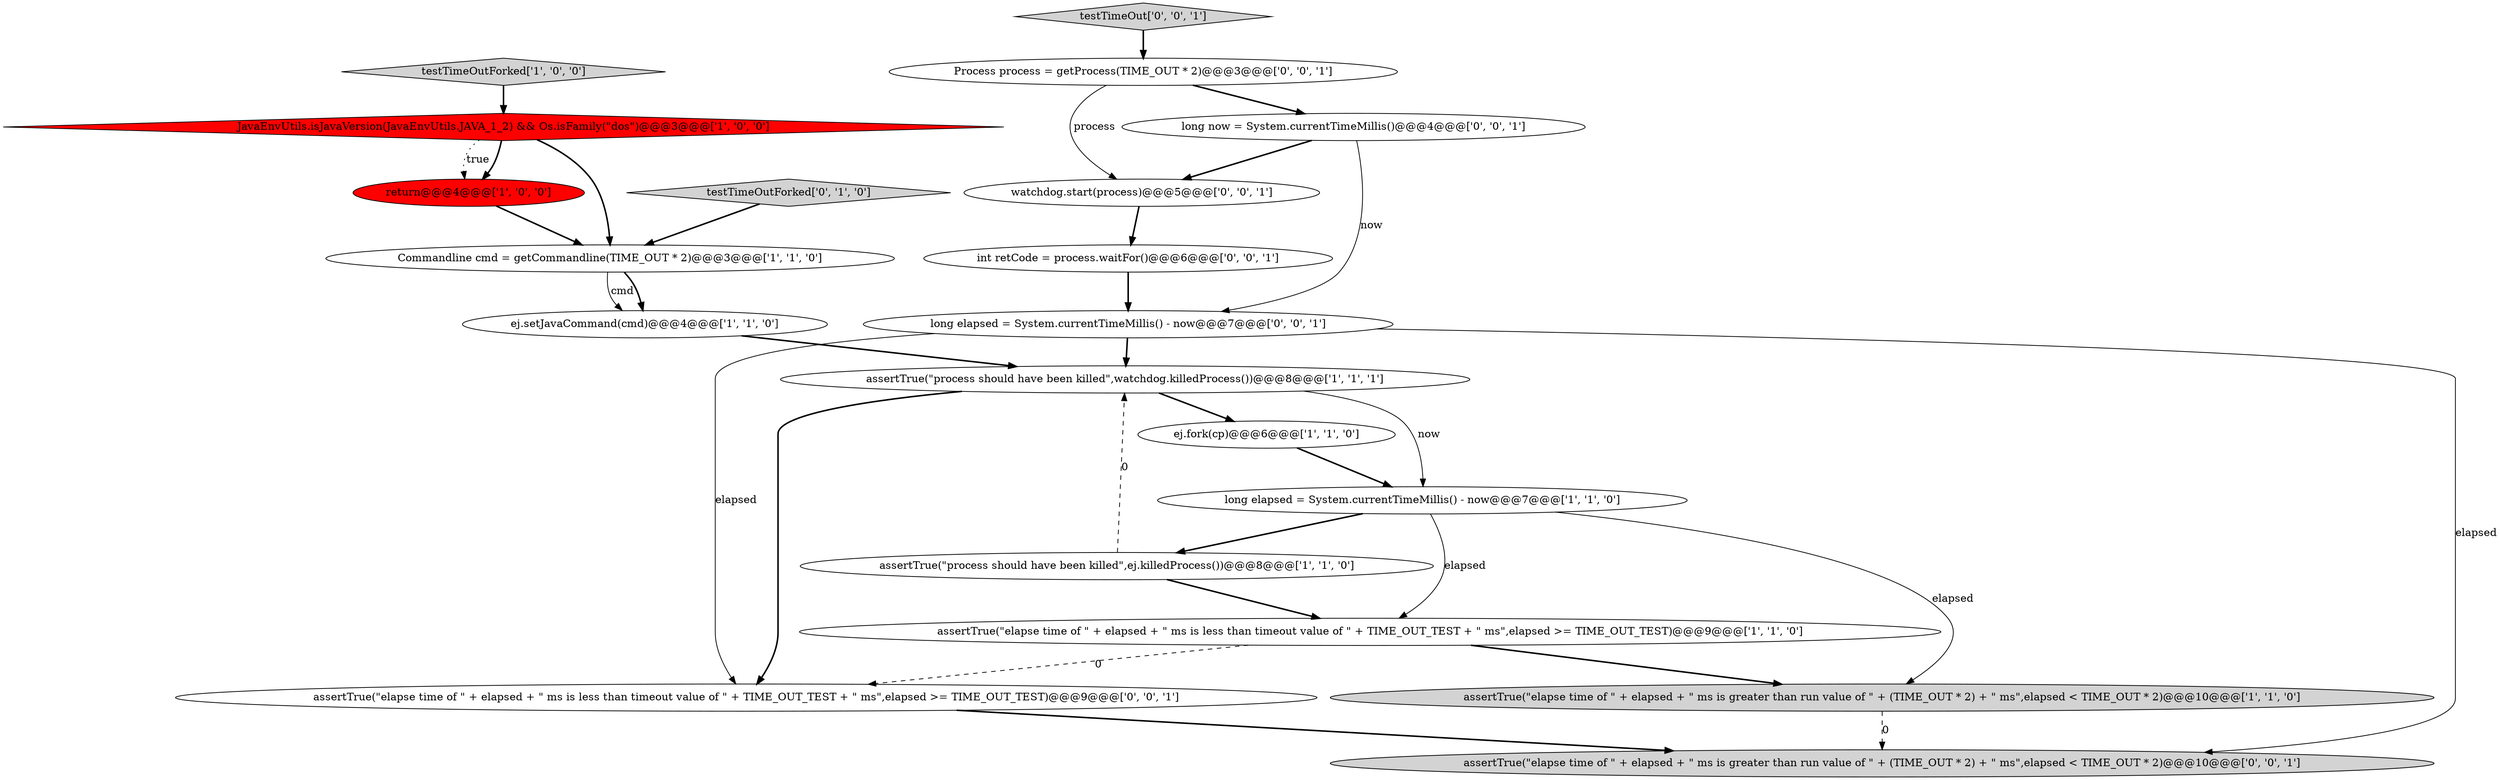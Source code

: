 digraph {
4 [style = filled, label = "return@@@4@@@['1', '0', '0']", fillcolor = red, shape = ellipse image = "AAA1AAABBB1BBB"];
13 [style = filled, label = "assertTrue(\"elapse time of \" + elapsed + \" ms is greater than run value of \" + (TIME_OUT * 2) + \" ms\",elapsed < TIME_OUT * 2)@@@10@@@['0', '0', '1']", fillcolor = lightgray, shape = ellipse image = "AAA0AAABBB3BBB"];
14 [style = filled, label = "assertTrue(\"elapse time of \" + elapsed + \" ms is less than timeout value of \" + TIME_OUT_TEST + \" ms\",elapsed >= TIME_OUT_TEST)@@@9@@@['0', '0', '1']", fillcolor = white, shape = ellipse image = "AAA0AAABBB3BBB"];
15 [style = filled, label = "long elapsed = System.currentTimeMillis() - now@@@7@@@['0', '0', '1']", fillcolor = white, shape = ellipse image = "AAA0AAABBB3BBB"];
3 [style = filled, label = "ej.fork(cp)@@@6@@@['1', '1', '0']", fillcolor = white, shape = ellipse image = "AAA0AAABBB1BBB"];
1 [style = filled, label = "assertTrue(\"elapse time of \" + elapsed + \" ms is less than timeout value of \" + TIME_OUT_TEST + \" ms\",elapsed >= TIME_OUT_TEST)@@@9@@@['1', '1', '0']", fillcolor = white, shape = ellipse image = "AAA0AAABBB1BBB"];
6 [style = filled, label = "long elapsed = System.currentTimeMillis() - now@@@7@@@['1', '1', '0']", fillcolor = white, shape = ellipse image = "AAA0AAABBB1BBB"];
7 [style = filled, label = "Commandline cmd = getCommandline(TIME_OUT * 2)@@@3@@@['1', '1', '0']", fillcolor = white, shape = ellipse image = "AAA0AAABBB1BBB"];
12 [style = filled, label = "int retCode = process.waitFor()@@@6@@@['0', '0', '1']", fillcolor = white, shape = ellipse image = "AAA0AAABBB3BBB"];
16 [style = filled, label = "testTimeOut['0', '0', '1']", fillcolor = lightgray, shape = diamond image = "AAA0AAABBB3BBB"];
2 [style = filled, label = "testTimeOutForked['1', '0', '0']", fillcolor = lightgray, shape = diamond image = "AAA0AAABBB1BBB"];
0 [style = filled, label = "assertTrue(\"process should have been killed\",watchdog.killedProcess())@@@8@@@['1', '1', '1']", fillcolor = white, shape = ellipse image = "AAA0AAABBB1BBB"];
9 [style = filled, label = "JavaEnvUtils.isJavaVersion(JavaEnvUtils.JAVA_1_2) && Os.isFamily(\"dos\")@@@3@@@['1', '0', '0']", fillcolor = red, shape = diamond image = "AAA1AAABBB1BBB"];
11 [style = filled, label = "testTimeOutForked['0', '1', '0']", fillcolor = lightgray, shape = diamond image = "AAA0AAABBB2BBB"];
17 [style = filled, label = "long now = System.currentTimeMillis()@@@4@@@['0', '0', '1']", fillcolor = white, shape = ellipse image = "AAA0AAABBB3BBB"];
5 [style = filled, label = "ej.setJavaCommand(cmd)@@@4@@@['1', '1', '0']", fillcolor = white, shape = ellipse image = "AAA0AAABBB1BBB"];
18 [style = filled, label = "Process process = getProcess(TIME_OUT * 2)@@@3@@@['0', '0', '1']", fillcolor = white, shape = ellipse image = "AAA0AAABBB3BBB"];
19 [style = filled, label = "watchdog.start(process)@@@5@@@['0', '0', '1']", fillcolor = white, shape = ellipse image = "AAA0AAABBB3BBB"];
10 [style = filled, label = "assertTrue(\"process should have been killed\",ej.killedProcess())@@@8@@@['1', '1', '0']", fillcolor = white, shape = ellipse image = "AAA0AAABBB1BBB"];
8 [style = filled, label = "assertTrue(\"elapse time of \" + elapsed + \" ms is greater than run value of \" + (TIME_OUT * 2) + \" ms\",elapsed < TIME_OUT * 2)@@@10@@@['1', '1', '0']", fillcolor = lightgray, shape = ellipse image = "AAA0AAABBB1BBB"];
0->3 [style = bold, label=""];
16->18 [style = bold, label=""];
1->8 [style = bold, label=""];
6->8 [style = solid, label="elapsed"];
19->12 [style = bold, label=""];
1->14 [style = dashed, label="0"];
9->4 [style = bold, label=""];
12->15 [style = bold, label=""];
7->5 [style = solid, label="cmd"];
18->17 [style = bold, label=""];
17->15 [style = solid, label="now"];
3->6 [style = bold, label=""];
2->9 [style = bold, label=""];
9->7 [style = bold, label=""];
17->19 [style = bold, label=""];
4->7 [style = bold, label=""];
8->13 [style = dashed, label="0"];
7->5 [style = bold, label=""];
0->14 [style = bold, label=""];
10->0 [style = dashed, label="0"];
5->0 [style = bold, label=""];
15->14 [style = solid, label="elapsed"];
15->0 [style = bold, label=""];
6->10 [style = bold, label=""];
15->13 [style = solid, label="elapsed"];
0->6 [style = solid, label="now"];
9->4 [style = dotted, label="true"];
18->19 [style = solid, label="process"];
14->13 [style = bold, label=""];
10->1 [style = bold, label=""];
6->1 [style = solid, label="elapsed"];
11->7 [style = bold, label=""];
}
